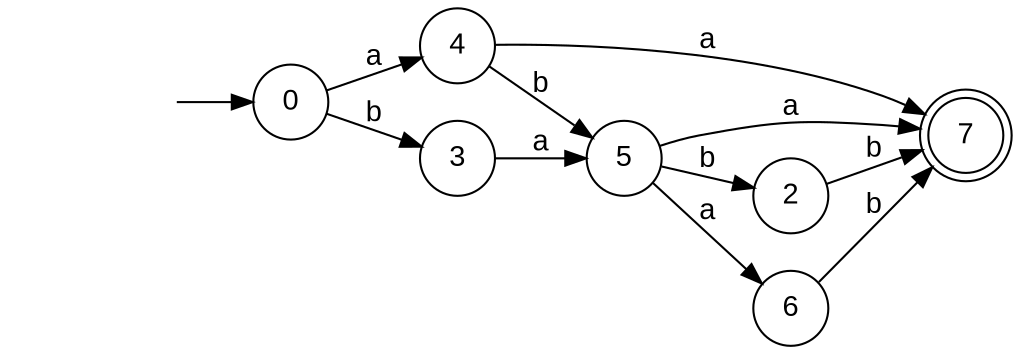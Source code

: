 digraph GraphWow {
  rankdir = LR
  node [shape = circle, style = filled, fillcolor = white, fontname = Arial]
  edge [fontname = Arial]
  dummy [style = filled, fontcolor = white, color = white]
  
  dummy -> 0
  7 [shape = doublecircle]
  0 -> 4 [label = "a"]
  2 -> 7 [label = "b"]
  5 -> 2 [label = "b"]
  0 -> 3 [label = "b"]
  4 -> 7 [label = "a"]
  4 -> 5 [label = "b"]
  3 -> 5 [label = "a"]
  5 -> 7 [label = "a"]
  5 -> 6 [label = "a"]
  6 -> 7 [label = "b"]
}